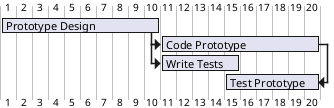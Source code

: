 @startgantt

[Prototype Design] lasts 10 days
[Code Prototype] lasts 10 days
[Write Tests] lasts 5 days
[Test Prototype] lasts 6 days

[Code Prototype] starts at [Prototype Design]'s end
[Write Tests] starts at [Code Prototype]'s start
[Test Prototype] ends at [Code Prototype]'s end

@endgantt